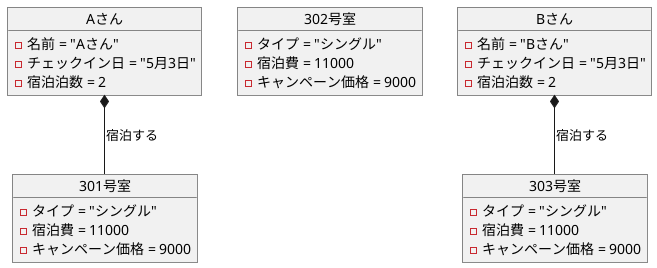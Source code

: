 @startuml 演習3-5_OBJホテル宿泊予約
object 301号室 {
  - タイプ = "シングル"
  - 宿泊費 = 11000
  - キャンペーン価格 = 9000
}
object 302号室 {
  - タイプ = "シングル"
  - 宿泊費 = 11000
  - キャンペーン価格 = 9000
}
object 303号室 {
  - タイプ = "シングル"
  - 宿泊費 = 11000
  - キャンペーン価格 = 9000
}
object Aさん {
  - 名前 = "Aさん"
  - チェックイン日 = "5月3日"
  - 宿泊泊数 = 2
}
object Bさん {
  - 名前 = "Bさん"
  - チェックイン日 = "5月3日"
  - 宿泊泊数 = 2
}
Aさん *-- 301号室 : 宿泊する
Bさん *-- 303号室 : 宿泊する
@enduml
